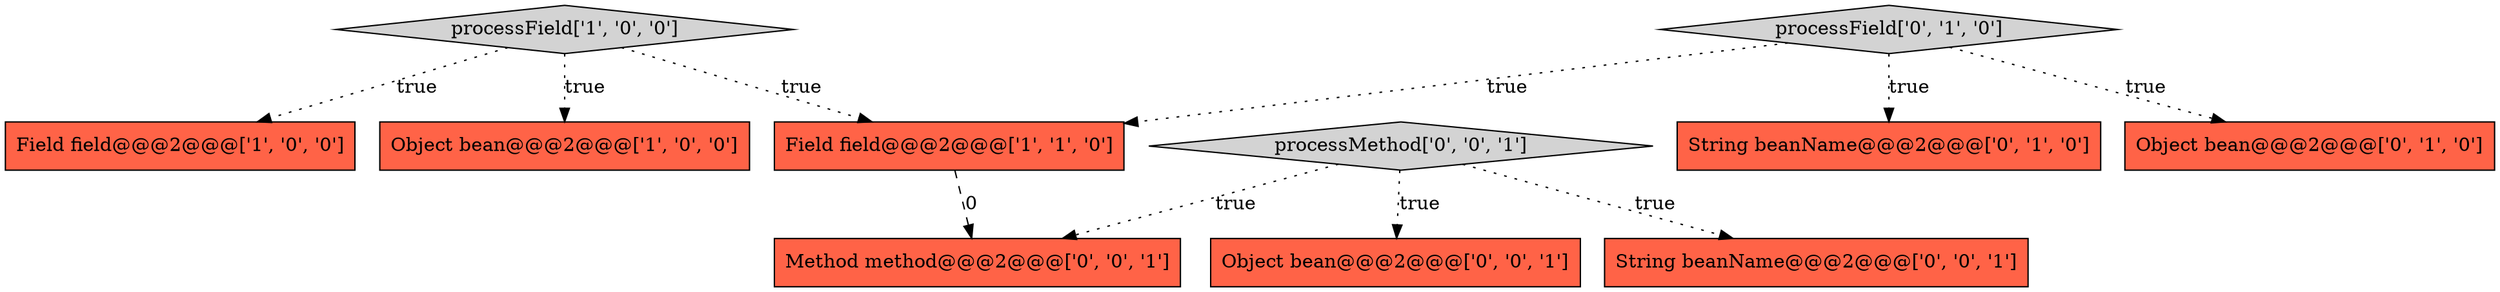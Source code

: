 digraph {
1 [style = filled, label = "Field field@@@2@@@['1', '0', '0']", fillcolor = tomato, shape = box image = "AAA0AAABBB1BBB"];
6 [style = filled, label = "String beanName@@@2@@@['0', '1', '0']", fillcolor = tomato, shape = box image = "AAA0AAABBB2BBB"];
9 [style = filled, label = "Object bean@@@2@@@['0', '0', '1']", fillcolor = tomato, shape = box image = "AAA0AAABBB3BBB"];
0 [style = filled, label = "Object bean@@@2@@@['1', '0', '0']", fillcolor = tomato, shape = box image = "AAA0AAABBB1BBB"];
7 [style = filled, label = "String beanName@@@2@@@['0', '0', '1']", fillcolor = tomato, shape = box image = "AAA0AAABBB3BBB"];
10 [style = filled, label = "Method method@@@2@@@['0', '0', '1']", fillcolor = tomato, shape = box image = "AAA0AAABBB3BBB"];
2 [style = filled, label = "processField['1', '0', '0']", fillcolor = lightgray, shape = diamond image = "AAA0AAABBB1BBB"];
5 [style = filled, label = "processField['0', '1', '0']", fillcolor = lightgray, shape = diamond image = "AAA0AAABBB2BBB"];
3 [style = filled, label = "Field field@@@2@@@['1', '1', '0']", fillcolor = tomato, shape = box image = "AAA0AAABBB1BBB"];
8 [style = filled, label = "processMethod['0', '0', '1']", fillcolor = lightgray, shape = diamond image = "AAA0AAABBB3BBB"];
4 [style = filled, label = "Object bean@@@2@@@['0', '1', '0']", fillcolor = tomato, shape = box image = "AAA0AAABBB2BBB"];
2->3 [style = dotted, label="true"];
5->6 [style = dotted, label="true"];
8->7 [style = dotted, label="true"];
3->10 [style = dashed, label="0"];
2->0 [style = dotted, label="true"];
8->9 [style = dotted, label="true"];
5->3 [style = dotted, label="true"];
8->10 [style = dotted, label="true"];
2->1 [style = dotted, label="true"];
5->4 [style = dotted, label="true"];
}
